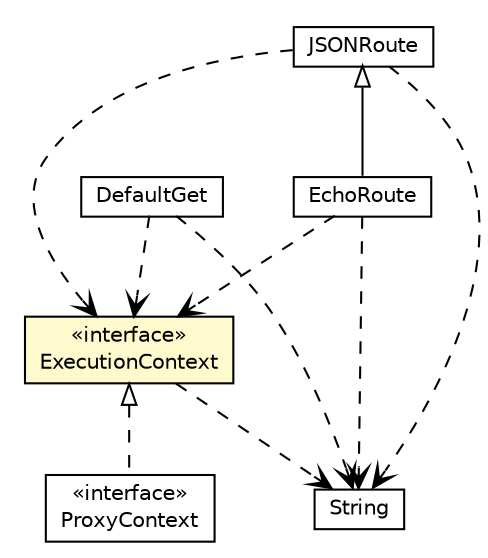 #!/usr/local/bin/dot
#
# Class diagram 
# Generated by UMLGraph version R5_6-24-gf6e263 (http://www.umlgraph.org/)
#

digraph G {
	edge [fontname="Helvetica",fontsize=10,labelfontname="Helvetica",labelfontsize=10];
	node [fontname="Helvetica",fontsize=10,shape=plaintext];
	nodesep=0.25;
	ranksep=0.5;
	// babble.net.ExecutionContext
	c367 [label=<<table title="babble.net.ExecutionContext" border="0" cellborder="1" cellspacing="0" cellpadding="2" port="p" bgcolor="lemonChiffon" href="./ExecutionContext.html">
		<tr><td><table border="0" cellspacing="0" cellpadding="1">
<tr><td align="center" balign="center"> &#171;interface&#187; </td></tr>
<tr><td align="center" balign="center"> ExecutionContext </td></tr>
		</table></td></tr>
		</table>>, URL="./ExecutionContext.html", fontname="Helvetica", fontcolor="black", fontsize=10.0];
	// babble.net.http.DefaultGet
	c376 [label=<<table title="babble.net.http.DefaultGet" border="0" cellborder="1" cellspacing="0" cellpadding="2" port="p" href="./http/DefaultGet.html">
		<tr><td><table border="0" cellspacing="0" cellpadding="1">
<tr><td align="center" balign="center"> DefaultGet </td></tr>
		</table></td></tr>
		</table>>, URL="./http/DefaultGet.html", fontname="Helvetica", fontcolor="black", fontsize=10.0];
	// babble.net.json.ProxyContext
	c377 [label=<<table title="babble.net.json.ProxyContext" border="0" cellborder="1" cellspacing="0" cellpadding="2" port="p" href="./json/ProxyContext.html">
		<tr><td><table border="0" cellspacing="0" cellpadding="1">
<tr><td align="center" balign="center"> &#171;interface&#187; </td></tr>
<tr><td align="center" balign="center"> ProxyContext </td></tr>
		</table></td></tr>
		</table>>, URL="./json/ProxyContext.html", fontname="Helvetica", fontcolor="black", fontsize=10.0];
	// babble.net.json.JSONRoute
	c382 [label=<<table title="babble.net.json.JSONRoute" border="0" cellborder="1" cellspacing="0" cellpadding="2" port="p" href="./json/JSONRoute.html">
		<tr><td><table border="0" cellspacing="0" cellpadding="1">
<tr><td align="center" balign="center"> JSONRoute </td></tr>
		</table></td></tr>
		</table>>, URL="./json/JSONRoute.html", fontname="Helvetica", fontcolor="black", fontsize=10.0];
	// babble.net.json.EchoRoute
	c385 [label=<<table title="babble.net.json.EchoRoute" border="0" cellborder="1" cellspacing="0" cellpadding="2" port="p" href="./json/EchoRoute.html">
		<tr><td><table border="0" cellspacing="0" cellpadding="1">
<tr><td align="center" balign="center"> EchoRoute </td></tr>
		</table></td></tr>
		</table>>, URL="./json/EchoRoute.html", fontname="Helvetica", fontcolor="black", fontsize=10.0];
	//babble.net.json.ProxyContext implements babble.net.ExecutionContext
	c367:p -> c377:p [dir=back,arrowtail=empty,style=dashed];
	//babble.net.json.EchoRoute extends babble.net.json.JSONRoute
	c382:p -> c385:p [dir=back,arrowtail=empty];
	// babble.net.ExecutionContext DEPEND java.lang.String
	c367:p -> c390:p [taillabel="", label="", headlabel="", fontname="Helvetica", fontcolor="black", fontsize=10.0, color="black", arrowhead=open, style=dashed];
	// babble.net.http.DefaultGet DEPEND java.lang.String
	c376:p -> c390:p [taillabel="", label="", headlabel="", fontname="Helvetica", fontcolor="black", fontsize=10.0, color="black", arrowhead=open, style=dashed];
	// babble.net.http.DefaultGet DEPEND babble.net.ExecutionContext
	c376:p -> c367:p [taillabel="", label="", headlabel="", fontname="Helvetica", fontcolor="black", fontsize=10.0, color="black", arrowhead=open, style=dashed];
	// babble.net.json.JSONRoute DEPEND java.lang.String
	c382:p -> c390:p [taillabel="", label="", headlabel="", fontname="Helvetica", fontcolor="black", fontsize=10.0, color="black", arrowhead=open, style=dashed];
	// babble.net.json.JSONRoute DEPEND babble.net.ExecutionContext
	c382:p -> c367:p [taillabel="", label="", headlabel="", fontname="Helvetica", fontcolor="black", fontsize=10.0, color="black", arrowhead=open, style=dashed];
	// babble.net.json.EchoRoute DEPEND java.lang.String
	c385:p -> c390:p [taillabel="", label="", headlabel="", fontname="Helvetica", fontcolor="black", fontsize=10.0, color="black", arrowhead=open, style=dashed];
	// babble.net.json.EchoRoute DEPEND babble.net.ExecutionContext
	c385:p -> c367:p [taillabel="", label="", headlabel="", fontname="Helvetica", fontcolor="black", fontsize=10.0, color="black", arrowhead=open, style=dashed];
	// java.lang.String
	c390 [label=<<table title="java.lang.String" border="0" cellborder="1" cellspacing="0" cellpadding="2" port="p" href="http://java.sun.com/j2se/1.4.2/docs/api/java/lang/String.html">
		<tr><td><table border="0" cellspacing="0" cellpadding="1">
<tr><td align="center" balign="center"> String </td></tr>
		</table></td></tr>
		</table>>, URL="http://java.sun.com/j2se/1.4.2/docs/api/java/lang/String.html", fontname="Helvetica", fontcolor="black", fontsize=10.0];
}


